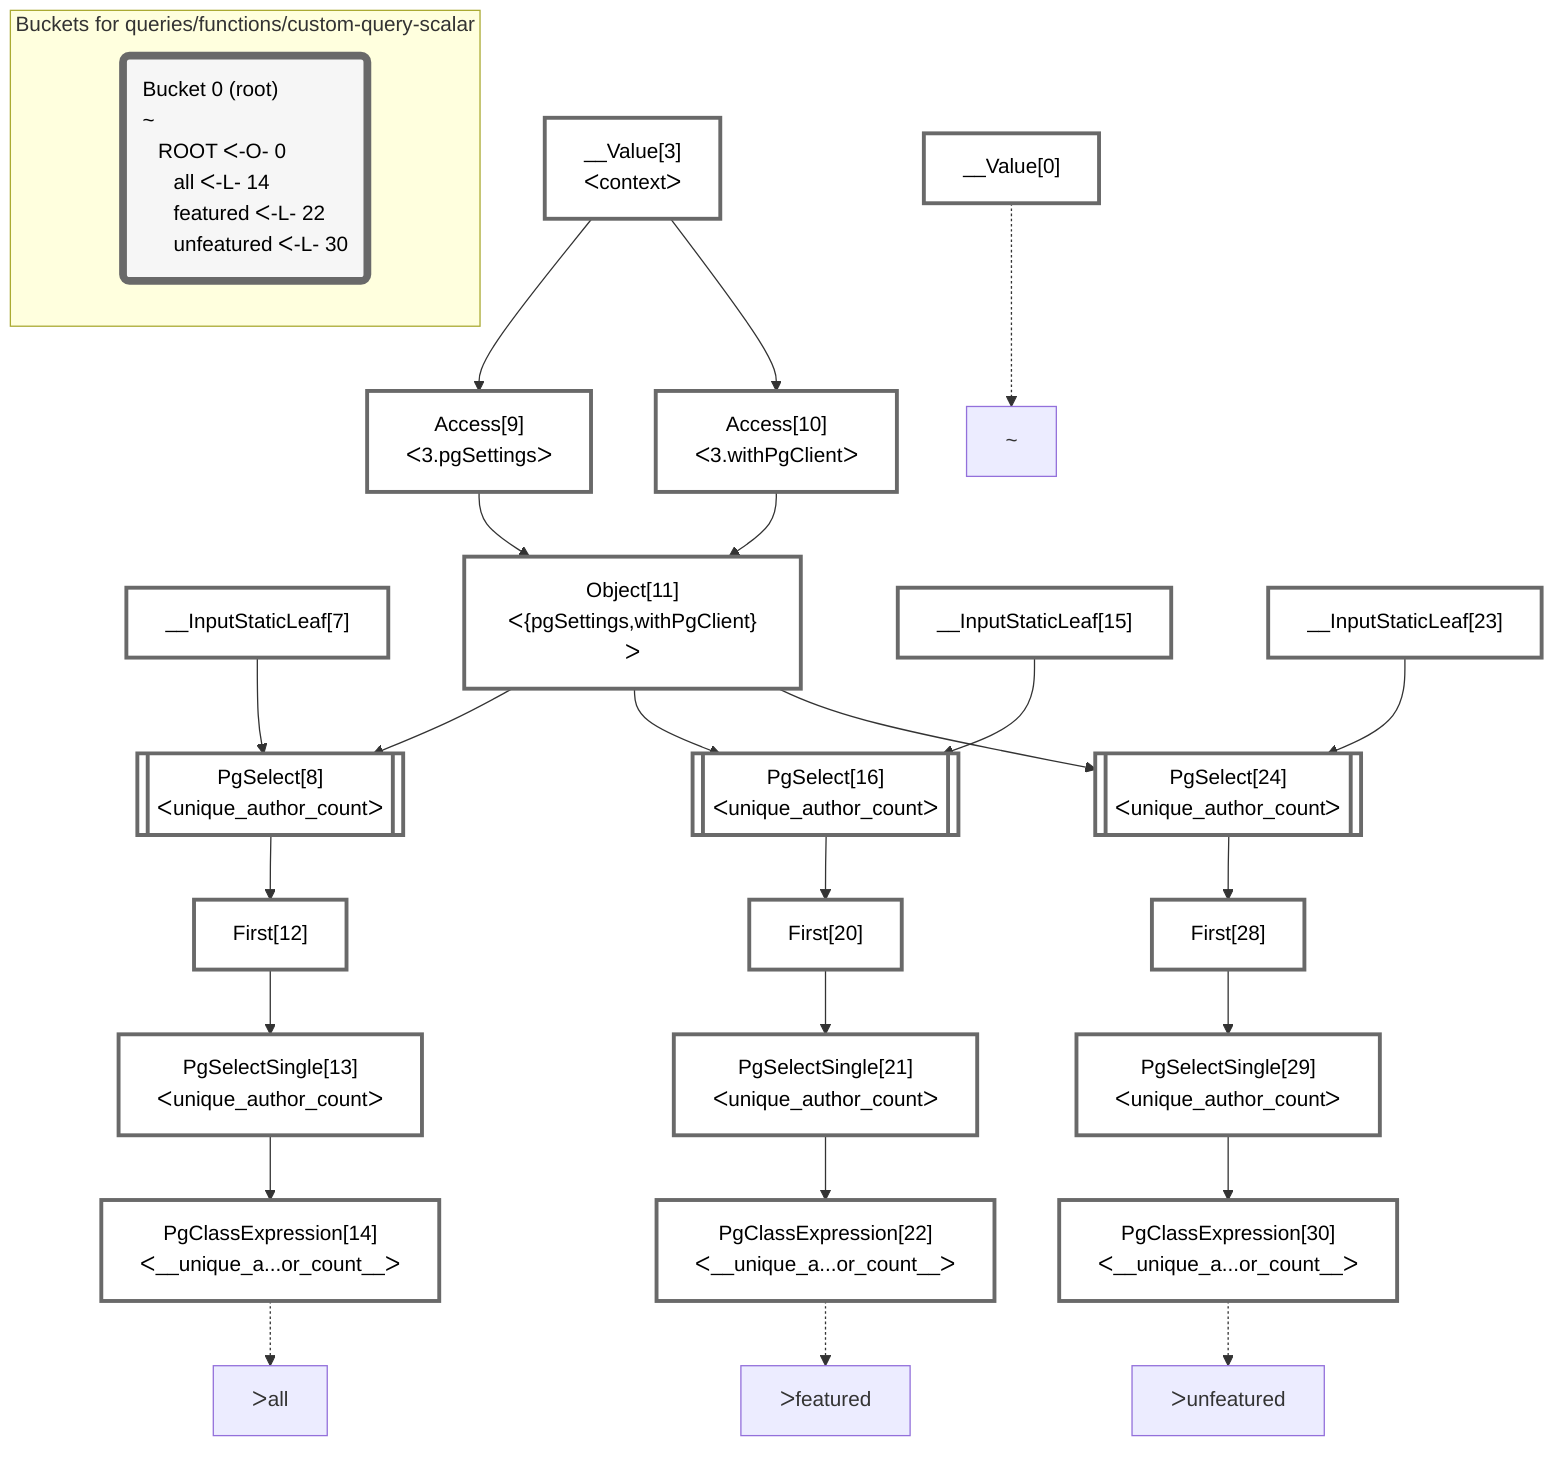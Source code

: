 graph TD
    classDef path fill:#eee,stroke:#000,color:#000
    classDef plan fill:#fff,stroke-width:3px,color:#000
    classDef itemplan fill:#fff,stroke-width:6px,color:#000
    classDef sideeffectplan fill:#f00,stroke-width:6px,color:#000
    classDef bucket fill:#f6f6f6,color:#000,stroke-width:6px,text-align:left


    %% define plans
    __Value0["__Value[0]"]:::plan
    __Value3["__Value[3]<br />ᐸcontextᐳ"]:::plan
    __InputStaticLeaf7["__InputStaticLeaf[7]"]:::plan
    Access9["Access[9]<br />ᐸ3.pgSettingsᐳ"]:::plan
    Access10["Access[10]<br />ᐸ3.withPgClientᐳ"]:::plan
    Object11["Object[11]<br />ᐸ{pgSettings,withPgClient}ᐳ"]:::plan
    PgSelect8[["PgSelect[8]<br />ᐸunique_author_countᐳ"]]:::plan
    First12["First[12]"]:::plan
    PgSelectSingle13["PgSelectSingle[13]<br />ᐸunique_author_countᐳ"]:::plan
    PgClassExpression14["PgClassExpression[14]<br />ᐸ__unique_a...or_count__ᐳ"]:::plan
    __InputStaticLeaf15["__InputStaticLeaf[15]"]:::plan
    PgSelect16[["PgSelect[16]<br />ᐸunique_author_countᐳ"]]:::plan
    First20["First[20]"]:::plan
    PgSelectSingle21["PgSelectSingle[21]<br />ᐸunique_author_countᐳ"]:::plan
    PgClassExpression22["PgClassExpression[22]<br />ᐸ__unique_a...or_count__ᐳ"]:::plan
    __InputStaticLeaf23["__InputStaticLeaf[23]"]:::plan
    PgSelect24[["PgSelect[24]<br />ᐸunique_author_countᐳ"]]:::plan
    First28["First[28]"]:::plan
    PgSelectSingle29["PgSelectSingle[29]<br />ᐸunique_author_countᐳ"]:::plan
    PgClassExpression30["PgClassExpression[30]<br />ᐸ__unique_a...or_count__ᐳ"]:::plan

    %% plan dependencies
    __Value3 --> Access9
    __Value3 --> Access10
    Access9 & Access10 --> Object11
    Object11 & __InputStaticLeaf7 --> PgSelect8
    PgSelect8 --> First12
    First12 --> PgSelectSingle13
    PgSelectSingle13 --> PgClassExpression14
    Object11 & __InputStaticLeaf15 --> PgSelect16
    PgSelect16 --> First20
    First20 --> PgSelectSingle21
    PgSelectSingle21 --> PgClassExpression22
    Object11 & __InputStaticLeaf23 --> PgSelect24
    PgSelect24 --> First28
    First28 --> PgSelectSingle29
    PgSelectSingle29 --> PgClassExpression30

    %% plan-to-path relationships
    P0["~"]
    __Value0 -.-> P0
    P14["ᐳall"]
    PgClassExpression14 -.-> P14
    P22["ᐳfeatured"]
    PgClassExpression22 -.-> P22
    P30["ᐳunfeatured"]
    PgClassExpression30 -.-> P30

    subgraph "Buckets for queries/functions/custom-query-scalar"
    Bucket0("Bucket 0 (root)<br />~<br />⠀ROOT ᐸ-O- 0<br />⠀⠀all ᐸ-L- 14<br />⠀⠀featured ᐸ-L- 22<br />⠀⠀unfeatured ᐸ-L- 30"):::bucket
    classDef bucket0 stroke:#696969
    class Bucket0,__Value0,__Value3,__InputStaticLeaf7,PgSelect8,Access9,Access10,Object11,First12,PgSelectSingle13,PgClassExpression14,__InputStaticLeaf15,PgSelect16,First20,PgSelectSingle21,PgClassExpression22,__InputStaticLeaf23,PgSelect24,First28,PgSelectSingle29,PgClassExpression30 bucket0
    end